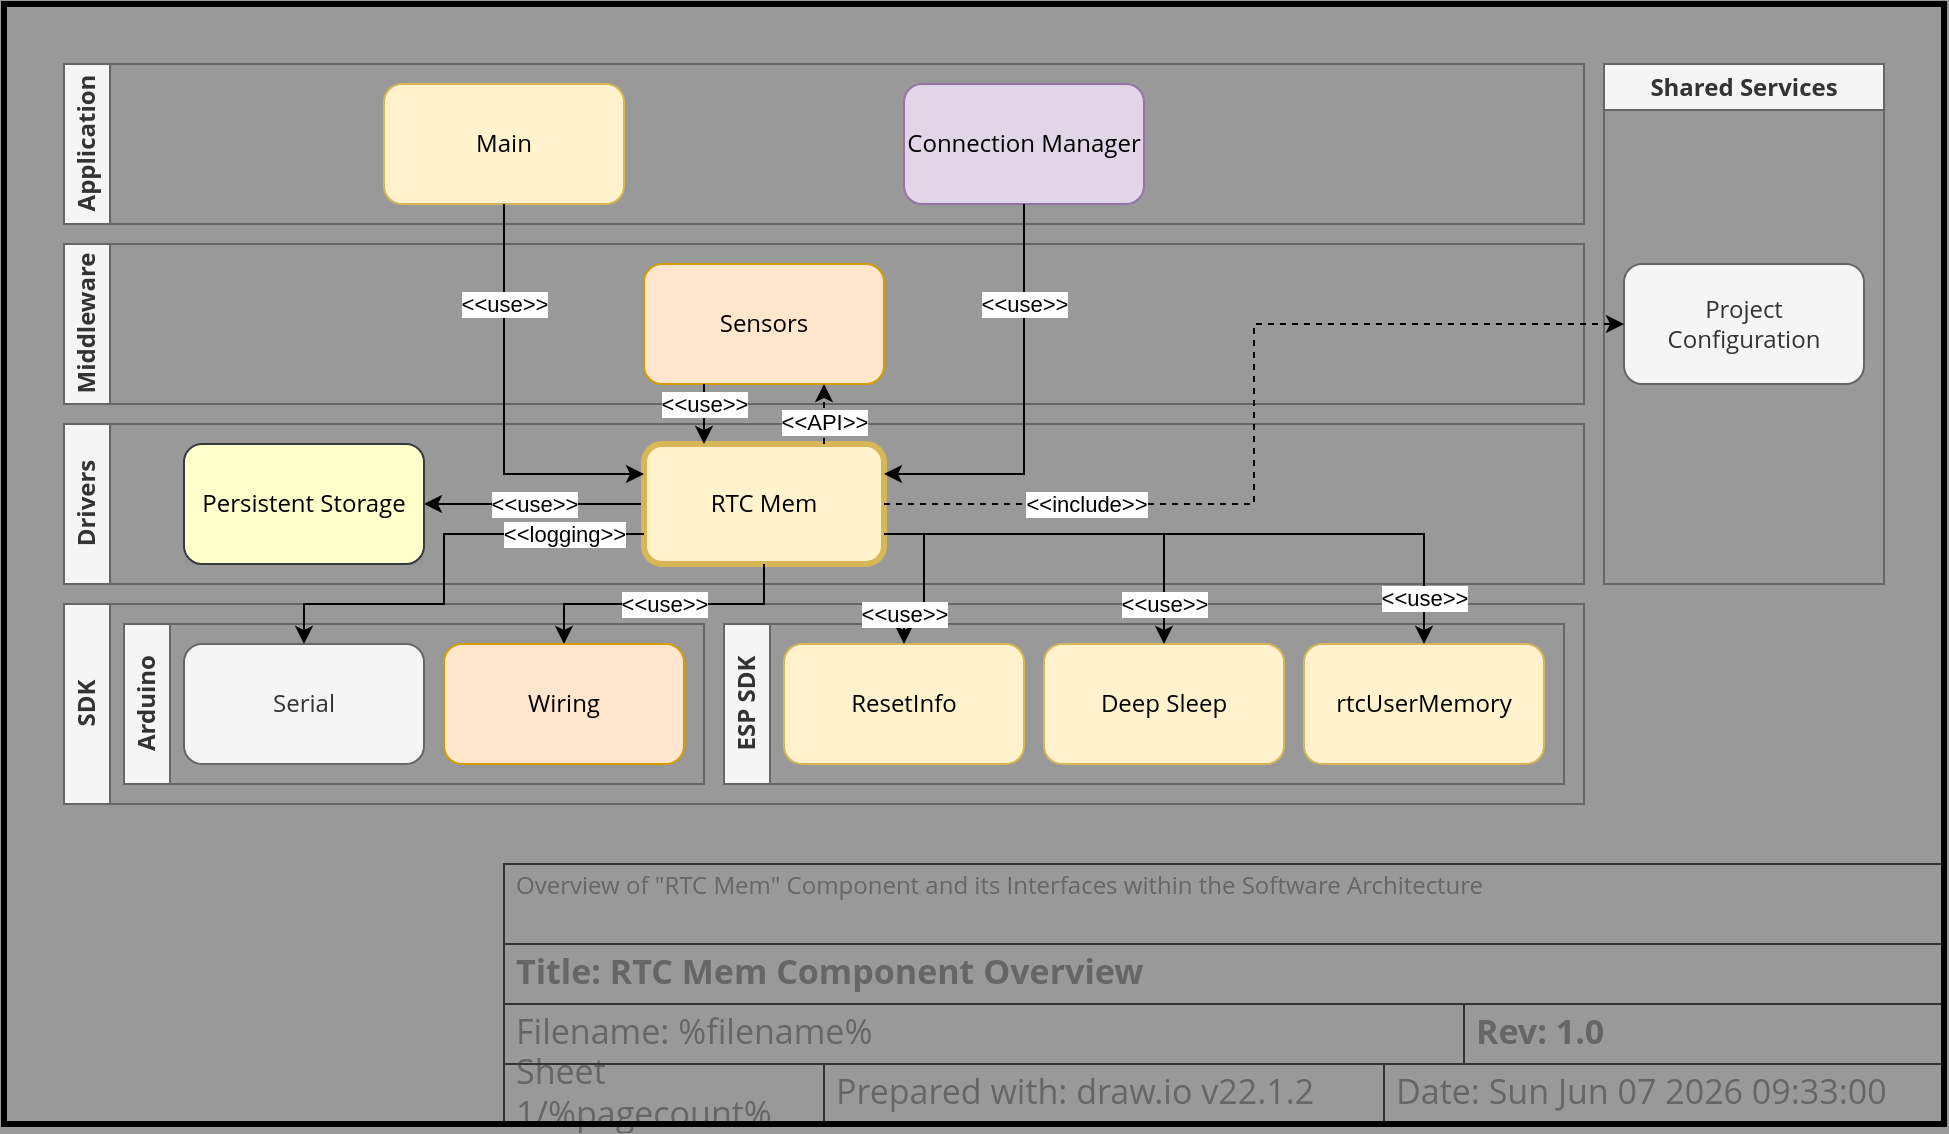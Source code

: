 <mxfile version="22.1.2" type="device">
  <diagram name="RTC Mem Component Overview" id="fo18u6Ch1KVScq3Fo-Wy">
    <mxGraphModel dx="2052" dy="1422" grid="1" gridSize="10" guides="1" tooltips="1" connect="1" arrows="1" fold="1" page="1" pageScale="1" pageWidth="800" pageHeight="350" background="#999999" math="0" shadow="0">
      <root>
        <object label="" description="Overview of &quot;RTC Mem&quot; Component and its Interfaces within the Software Architecture" rev="1.0" id="0">
          <mxCell />
        </object>
        <object label="Title Block" id="1">
          <mxCell style="locked=1;" parent="0" />
        </object>
        <mxCell id="h7L3MlKvrl_dhOmhB3lf-10" value="Prepared with: draw.io v22.1.2" style="strokeWidth=1;shadow=0;dashed=0;align=center;html=1;shape=mxgraph.mockup.text.textBox;fontColor=#666666;align=left;fontSize=17;spacingLeft=4;spacingTop=-3;whiteSpace=wrap;strokeColor=#333333;mainText=;fillColor=none;fontFamily=Open Sans;movable=1;resizable=1;rotatable=1;deletable=1;editable=1;locked=0;connectable=1;" parent="1" vertex="1">
          <mxGeometry x="220" y="300" width="280" height="30" as="geometry" />
        </mxCell>
        <object label="&lt;div align=&quot;left&quot;&gt;Sheet %pagenumber%/%pagecount%&lt;/div&gt;" placeholders="1" id="h7L3MlKvrl_dhOmhB3lf-12">
          <mxCell style="strokeWidth=1;shadow=0;dashed=0;align=left;html=1;shape=mxgraph.mockup.text.textBox;fontColor=#666666;align=left;fontSize=17;spacingLeft=4;spacingTop=-3;whiteSpace=wrap;strokeColor=#333333;mainText=;fillColor=none;fontFamily=Open Sans;movable=1;resizable=1;rotatable=1;deletable=1;editable=1;locked=0;connectable=1;" parent="1" vertex="1">
            <mxGeometry x="60" y="300" width="160" height="30" as="geometry" />
          </mxCell>
        </object>
        <object label="Date: &lt;font style=&quot;font-size: 17px;&quot;&gt;%date{ddd mmm dd yyyy HH:MM:ss}%&lt;/font&gt;" placeholders="1" id="h7L3MlKvrl_dhOmhB3lf-13">
          <mxCell style="strokeWidth=1;shadow=0;dashed=0;align=center;html=1;shape=mxgraph.mockup.text.textBox;fontColor=#666666;align=left;fontSize=17;spacingLeft=4;spacingTop=-3;whiteSpace=wrap;strokeColor=#333333;mainText=;fillColor=none;fontFamily=Open Sans;movable=1;resizable=1;rotatable=1;deletable=1;editable=1;locked=0;connectable=1;" parent="1" vertex="1">
            <mxGeometry x="500" y="300" width="280" height="30" as="geometry" />
          </mxCell>
        </object>
        <object label="&lt;b&gt;Title: %page%&lt;/b&gt;" placeholders="1" id="h7L3MlKvrl_dhOmhB3lf-14">
          <mxCell style="strokeWidth=1;shadow=0;dashed=0;align=center;html=1;shape=mxgraph.mockup.text.textBox;fontColor=#666666;align=left;fontSize=17;spacingLeft=4;spacingTop=-3;whiteSpace=wrap;strokeColor=#333333;mainText=;fillColor=none;fontFamily=Open Sans;movable=1;resizable=1;rotatable=1;deletable=1;editable=1;locked=0;connectable=1;" parent="1" vertex="1">
            <mxGeometry x="60" y="240" width="720" height="30" as="geometry" />
          </mxCell>
        </object>
        <object label="Filename: %filename%" placeholders="1" id="h7L3MlKvrl_dhOmhB3lf-15">
          <mxCell style="strokeWidth=1;shadow=0;dashed=0;align=center;html=1;shape=mxgraph.mockup.text.textBox;fontColor=#666666;align=left;fontSize=17;spacingLeft=4;spacingTop=-3;whiteSpace=wrap;strokeColor=#333333;mainText=;fillColor=none;fontFamily=Open Sans;movable=1;resizable=1;rotatable=1;deletable=1;editable=1;locked=0;connectable=1;" parent="1" vertex="1">
            <mxGeometry x="60" y="270" width="480" height="30" as="geometry" />
          </mxCell>
        </object>
        <object label="&lt;div align=&quot;left&quot;&gt;%description%&lt;/div&gt;" placeholders="1" id="h7L3MlKvrl_dhOmhB3lf-16">
          <mxCell style="strokeWidth=1;shadow=0;dashed=0;html=1;shape=mxgraph.mockup.text.textBox;fontColor=#666666;align=left;verticalAlign=top;fontSize=12;spacingLeft=4;spacingTop=-3;whiteSpace=wrap;strokeColor=#333333;mainText=;fillColor=none;fontFamily=Open Sans;movable=1;resizable=1;rotatable=1;deletable=1;editable=1;locked=0;connectable=1;" parent="1" vertex="1">
            <mxGeometry x="60" y="200" width="720" height="40" as="geometry" />
          </mxCell>
        </object>
        <object label="&lt;b&gt;Rev: %rev%&lt;br&gt;&lt;/b&gt;" placeholders="1" id="EyKvBmyPNv_MzgSUc5b6-1">
          <mxCell style="strokeWidth=1;shadow=0;dashed=0;align=center;html=1;shape=mxgraph.mockup.text.textBox;fontColor=#666666;align=left;fontSize=17;spacingLeft=4;spacingTop=-3;whiteSpace=wrap;strokeColor=#333333;mainText=;fillColor=none;fontFamily=Open Sans;movable=1;resizable=1;rotatable=1;deletable=1;editable=1;locked=0;connectable=1;" parent="1" vertex="1">
            <mxGeometry x="540" y="270" width="240" height="30" as="geometry" />
          </mxCell>
        </object>
        <object label="Drawing Frame" id="2jkEU8j2_UPUL1MGRyPS-1">
          <mxCell style="locked=1;" parent="0" />
        </object>
        <mxCell id="2jkEU8j2_UPUL1MGRyPS-2" value="" style="rounded=0;whiteSpace=wrap;html=1;fillColor=none;strokeWidth=3;movable=1;resizable=1;rotatable=1;deletable=1;editable=1;locked=0;connectable=1;" parent="2jkEU8j2_UPUL1MGRyPS-1" vertex="1">
          <mxGeometry x="-190" y="-230" width="970" height="560" as="geometry" />
        </mxCell>
        <object label="Document" id="NbdiYjX3MhI7OpqD2NvG-1">
          <mxCell parent="0" />
        </object>
        <mxCell id="Sss9bJefdTC3gDfBGX2G-4" value="Shared Services" style="swimlane;whiteSpace=wrap;html=1;fontFamily=Open Sans;fillColor=#f5f5f5;fontColor=#333333;strokeColor=#666666;" parent="NbdiYjX3MhI7OpqD2NvG-1" vertex="1">
          <mxGeometry x="610" y="-200" width="140" height="260" as="geometry">
            <mxRectangle x="610" y="-200" width="140" height="30" as="alternateBounds" />
          </mxGeometry>
        </mxCell>
        <mxCell id="Sss9bJefdTC3gDfBGX2G-6" value="Project Configuration" style="rounded=1;whiteSpace=wrap;html=1;fontFamily=Open Sans;fillColor=#f5f5f5;fontColor=#333333;strokeColor=#666666;" parent="Sss9bJefdTC3gDfBGX2G-4" vertex="1">
          <mxGeometry x="10" y="100" width="120" height="60" as="geometry" />
        </mxCell>
        <mxCell id="Sss9bJefdTC3gDfBGX2G-5" value="SDK" style="swimlane;horizontal=0;whiteSpace=wrap;html=1;fontFamily=Open Sans;fillColor=#f5f5f5;strokeColor=#666666;fontColor=#333333;" parent="NbdiYjX3MhI7OpqD2NvG-1" vertex="1">
          <mxGeometry x="-160" y="70" width="760" height="100" as="geometry">
            <mxRectangle x="-260" width="40" height="140" as="alternateBounds" />
          </mxGeometry>
        </mxCell>
        <mxCell id="Sss9bJefdTC3gDfBGX2G-9" value="ESP SDK" style="swimlane;horizontal=0;whiteSpace=wrap;html=1;fontFamily=Open Sans;fillColor=#f5f5f5;strokeColor=#666666;fontColor=#333333;" parent="Sss9bJefdTC3gDfBGX2G-5" vertex="1">
          <mxGeometry x="330" y="10" width="420" height="80" as="geometry">
            <mxRectangle x="60" y="-60" width="40" height="140" as="alternateBounds" />
          </mxGeometry>
        </mxCell>
        <mxCell id="vNPWPXrqAuj6WITex36y-8" value="ResetInfo" style="rounded=1;whiteSpace=wrap;html=1;fontFamily=Open Sans;fillColor=#fff2cc;strokeColor=#d6b656;" vertex="1" parent="Sss9bJefdTC3gDfBGX2G-9">
          <mxGeometry x="30" y="10" width="120" height="60" as="geometry" />
        </mxCell>
        <mxCell id="vNPWPXrqAuj6WITex36y-9" value="Deep Sleep" style="rounded=1;whiteSpace=wrap;html=1;fontFamily=Open Sans;fillColor=#fff2cc;strokeColor=#d6b656;" vertex="1" parent="Sss9bJefdTC3gDfBGX2G-9">
          <mxGeometry x="160" y="10" width="120" height="60" as="geometry" />
        </mxCell>
        <mxCell id="vNPWPXrqAuj6WITex36y-10" value="rtcUserMemory" style="rounded=1;whiteSpace=wrap;html=1;fontFamily=Open Sans;fillColor=#fff2cc;strokeColor=#d6b656;" vertex="1" parent="Sss9bJefdTC3gDfBGX2G-9">
          <mxGeometry x="290" y="10" width="120" height="60" as="geometry" />
        </mxCell>
        <mxCell id="Sss9bJefdTC3gDfBGX2G-8" value="Arduino" style="swimlane;horizontal=0;whiteSpace=wrap;html=1;fillStyle=auto;fontFamily=Open Sans;fillColor=#f5f5f5;strokeColor=#666666;fontColor=#333333;" parent="Sss9bJefdTC3gDfBGX2G-5" vertex="1">
          <mxGeometry x="30" y="10" width="290" height="80" as="geometry">
            <mxRectangle x="60" y="-60" width="40" height="140" as="alternateBounds" />
          </mxGeometry>
        </mxCell>
        <mxCell id="Sss9bJefdTC3gDfBGX2G-10" value="Serial" style="rounded=1;whiteSpace=wrap;html=1;fontFamily=Open Sans;fillColor=#f5f5f5;fontColor=#333333;strokeColor=#666666;" parent="Sss9bJefdTC3gDfBGX2G-8" vertex="1">
          <mxGeometry x="30" y="10" width="120" height="60" as="geometry" />
        </mxCell>
        <mxCell id="qhk-iLDsK5OJITDGwUKc-1" style="edgeStyle=orthogonalEdgeStyle;rounded=0;orthogonalLoop=1;jettySize=auto;html=1;exitX=0.5;exitY=1;exitDx=0;exitDy=0;" parent="Sss9bJefdTC3gDfBGX2G-8" edge="1">
          <mxGeometry relative="1" as="geometry">
            <mxPoint x="90" y="210" as="sourcePoint" />
            <mxPoint x="90" y="210" as="targetPoint" />
          </mxGeometry>
        </mxCell>
        <mxCell id="vNPWPXrqAuj6WITex36y-1" value="Wiring" style="rounded=1;whiteSpace=wrap;html=1;fontFamily=Open Sans;fillColor=#ffe6cc;strokeColor=#d79b00;" vertex="1" parent="Sss9bJefdTC3gDfBGX2G-8">
          <mxGeometry x="160" y="10" width="120" height="60" as="geometry" />
        </mxCell>
        <mxCell id="lVKpyNV5w2mlOseutN5l-1" value="Drivers" style="swimlane;horizontal=0;whiteSpace=wrap;html=1;fontFamily=Open Sans;fillColor=#f5f5f5;fontColor=#333333;strokeColor=#666666;" parent="NbdiYjX3MhI7OpqD2NvG-1" vertex="1">
          <mxGeometry x="-160" y="-20" width="760" height="80" as="geometry" />
        </mxCell>
        <mxCell id="vNPWPXrqAuj6WITex36y-5" value="&amp;lt;&amp;lt;use&amp;gt;&amp;gt;" style="edgeStyle=orthogonalEdgeStyle;rounded=0;orthogonalLoop=1;jettySize=auto;html=1;" edge="1" parent="lVKpyNV5w2mlOseutN5l-1" source="lVKpyNV5w2mlOseutN5l-4" target="vNPWPXrqAuj6WITex36y-4">
          <mxGeometry relative="1" as="geometry">
            <mxPoint as="offset" />
          </mxGeometry>
        </mxCell>
        <mxCell id="lVKpyNV5w2mlOseutN5l-4" value="RTC Mem" style="rounded=1;whiteSpace=wrap;html=1;fontFamily=Open Sans;fillColor=#fff2cc;strokeColor=#d6b656;strokeWidth=3;" parent="lVKpyNV5w2mlOseutN5l-1" vertex="1">
          <mxGeometry x="290" y="10" width="120" height="60" as="geometry" />
        </mxCell>
        <mxCell id="vNPWPXrqAuj6WITex36y-4" value="Persistent Storage" style="rounded=1;whiteSpace=wrap;html=1;fontFamily=Open Sans;fillColor=#FFFFCC;strokeColor=#36393d;" vertex="1" parent="lVKpyNV5w2mlOseutN5l-1">
          <mxGeometry x="60" y="10" width="120" height="60" as="geometry" />
        </mxCell>
        <mxCell id="lVKpyNV5w2mlOseutN5l-8" value="Middleware" style="swimlane;horizontal=0;whiteSpace=wrap;html=1;fontFamily=Open Sans;fillColor=#f5f5f5;fontColor=#333333;strokeColor=#666666;" parent="NbdiYjX3MhI7OpqD2NvG-1" vertex="1">
          <mxGeometry x="-160" y="-110" width="760" height="80" as="geometry">
            <mxRectangle x="-140" y="-110" width="40" height="100" as="alternateBounds" />
          </mxGeometry>
        </mxCell>
        <mxCell id="lVKpyNV5w2mlOseutN5l-11" value="Sensors" style="rounded=1;whiteSpace=wrap;html=1;fontFamily=Open Sans;fillColor=#ffe6cc;strokeColor=#d79b00;" parent="lVKpyNV5w2mlOseutN5l-8" vertex="1">
          <mxGeometry x="290" y="10" width="120" height="60" as="geometry" />
        </mxCell>
        <mxCell id="qhk-iLDsK5OJITDGwUKc-2" value="&amp;lt;&amp;lt;include&amp;gt;&amp;gt;" style="edgeStyle=orthogonalEdgeStyle;rounded=0;orthogonalLoop=1;jettySize=auto;html=1;dashed=1;entryX=0;entryY=0.5;entryDx=0;entryDy=0;" parent="NbdiYjX3MhI7OpqD2NvG-1" source="lVKpyNV5w2mlOseutN5l-4" target="Sss9bJefdTC3gDfBGX2G-6" edge="1">
          <mxGeometry x="-0.564" relative="1" as="geometry">
            <mxPoint as="offset" />
          </mxGeometry>
        </mxCell>
        <mxCell id="qhk-iLDsK5OJITDGwUKc-3" value="&amp;lt;&amp;lt;API&amp;gt;&amp;gt;" style="edgeStyle=orthogonalEdgeStyle;rounded=0;orthogonalLoop=1;jettySize=auto;html=1;dashed=1;entryX=0.75;entryY=1;entryDx=0;entryDy=0;exitX=0.75;exitY=0;exitDx=0;exitDy=0;" parent="NbdiYjX3MhI7OpqD2NvG-1" source="lVKpyNV5w2mlOseutN5l-4" target="lVKpyNV5w2mlOseutN5l-11" edge="1">
          <mxGeometry x="-0.217" relative="1" as="geometry">
            <mxPoint x="110" y="-55" as="targetPoint" />
            <mxPoint as="offset" />
          </mxGeometry>
        </mxCell>
        <mxCell id="qhk-iLDsK5OJITDGwUKc-8" value="&amp;lt;&amp;lt;use&amp;gt;&amp;gt;" style="edgeStyle=orthogonalEdgeStyle;rounded=0;orthogonalLoop=1;jettySize=auto;html=1;entryX=0.25;entryY=0;entryDx=0;entryDy=0;exitX=0.25;exitY=1;exitDx=0;exitDy=0;" parent="NbdiYjX3MhI7OpqD2NvG-1" source="lVKpyNV5w2mlOseutN5l-11" target="lVKpyNV5w2mlOseutN5l-4" edge="1">
          <mxGeometry x="-0.333" relative="1" as="geometry">
            <mxPoint as="offset" />
          </mxGeometry>
        </mxCell>
        <mxCell id="qhk-iLDsK5OJITDGwUKc-12" value="&amp;lt;&amp;lt;logging&amp;gt;&amp;gt;" style="edgeStyle=orthogonalEdgeStyle;rounded=0;orthogonalLoop=1;jettySize=auto;html=1;exitX=0;exitY=0.75;exitDx=0;exitDy=0;entryX=0.5;entryY=0;entryDx=0;entryDy=0;" parent="NbdiYjX3MhI7OpqD2NvG-1" source="lVKpyNV5w2mlOseutN5l-4" target="Sss9bJefdTC3gDfBGX2G-10" edge="1">
          <mxGeometry x="-0.644" relative="1" as="geometry">
            <mxPoint as="offset" />
            <Array as="points">
              <mxPoint x="30" y="35" />
              <mxPoint x="30" y="70" />
              <mxPoint x="-40" y="70" />
            </Array>
          </mxGeometry>
        </mxCell>
        <mxCell id="vNPWPXrqAuj6WITex36y-7" value="&amp;lt;&amp;lt;use&amp;gt;&amp;gt;" style="edgeStyle=orthogonalEdgeStyle;rounded=0;orthogonalLoop=1;jettySize=auto;html=1;" edge="1" parent="NbdiYjX3MhI7OpqD2NvG-1" source="lVKpyNV5w2mlOseutN5l-4" target="vNPWPXrqAuj6WITex36y-1">
          <mxGeometry relative="1" as="geometry" />
        </mxCell>
        <mxCell id="vNPWPXrqAuj6WITex36y-12" value="&amp;lt;&amp;lt;use&amp;gt;&amp;gt;" style="edgeStyle=orthogonalEdgeStyle;rounded=0;orthogonalLoop=1;jettySize=auto;html=1;exitX=1;exitY=0.75;exitDx=0;exitDy=0;" edge="1" parent="NbdiYjX3MhI7OpqD2NvG-1" source="lVKpyNV5w2mlOseutN5l-4" target="vNPWPXrqAuj6WITex36y-10">
          <mxGeometry x="0.859" relative="1" as="geometry">
            <mxPoint as="offset" />
          </mxGeometry>
        </mxCell>
        <mxCell id="vNPWPXrqAuj6WITex36y-13" value="&amp;lt;&amp;lt;use&amp;gt;&amp;gt;" style="edgeStyle=orthogonalEdgeStyle;rounded=0;orthogonalLoop=1;jettySize=auto;html=1;exitX=1;exitY=0.75;exitDx=0;exitDy=0;" edge="1" parent="NbdiYjX3MhI7OpqD2NvG-1" source="lVKpyNV5w2mlOseutN5l-4" target="vNPWPXrqAuj6WITex36y-9">
          <mxGeometry x="0.797" relative="1" as="geometry">
            <mxPoint as="offset" />
          </mxGeometry>
        </mxCell>
        <mxCell id="vNPWPXrqAuj6WITex36y-14" value="&amp;lt;&amp;lt;use&amp;gt;&amp;gt;" style="edgeStyle=orthogonalEdgeStyle;rounded=0;orthogonalLoop=1;jettySize=auto;html=1;exitX=1;exitY=0.75;exitDx=0;exitDy=0;" edge="1" parent="NbdiYjX3MhI7OpqD2NvG-1" source="lVKpyNV5w2mlOseutN5l-4" target="vNPWPXrqAuj6WITex36y-8">
          <mxGeometry x="0.636" relative="1" as="geometry">
            <mxPoint as="offset" />
          </mxGeometry>
        </mxCell>
        <mxCell id="vNPWPXrqAuj6WITex36y-15" value="Application" style="swimlane;horizontal=0;whiteSpace=wrap;html=1;fontFamily=Open Sans;fillColor=#f5f5f5;fontColor=#333333;strokeColor=#666666;" vertex="1" parent="NbdiYjX3MhI7OpqD2NvG-1">
          <mxGeometry x="-160" y="-200" width="760" height="80" as="geometry">
            <mxRectangle x="-140" y="-110" width="40" height="100" as="alternateBounds" />
          </mxGeometry>
        </mxCell>
        <mxCell id="vNPWPXrqAuj6WITex36y-16" value="Main" style="rounded=1;whiteSpace=wrap;html=1;fontFamily=Open Sans;fillColor=#fff2cc;strokeColor=#d6b656;" vertex="1" parent="vNPWPXrqAuj6WITex36y-15">
          <mxGeometry x="160" y="10" width="120" height="60" as="geometry" />
        </mxCell>
        <mxCell id="vNPWPXrqAuj6WITex36y-17" value="Connection Manager" style="rounded=1;whiteSpace=wrap;html=1;fontFamily=Open Sans;fillColor=#e1d5e7;strokeColor=#9673a6;" vertex="1" parent="vNPWPXrqAuj6WITex36y-15">
          <mxGeometry x="420" y="10" width="120" height="60" as="geometry" />
        </mxCell>
        <mxCell id="vNPWPXrqAuj6WITex36y-18" value="&amp;lt;&amp;lt;use&amp;gt;&amp;gt;" style="edgeStyle=orthogonalEdgeStyle;rounded=0;orthogonalLoop=1;jettySize=auto;html=1;entryX=1;entryY=0.25;entryDx=0;entryDy=0;exitX=0.5;exitY=1;exitDx=0;exitDy=0;" edge="1" parent="NbdiYjX3MhI7OpqD2NvG-1" source="vNPWPXrqAuj6WITex36y-17" target="lVKpyNV5w2mlOseutN5l-4">
          <mxGeometry x="-0.512" relative="1" as="geometry">
            <mxPoint as="offset" />
          </mxGeometry>
        </mxCell>
        <mxCell id="vNPWPXrqAuj6WITex36y-19" value="&amp;lt;&amp;lt;use&amp;gt;&amp;gt;" style="edgeStyle=orthogonalEdgeStyle;rounded=0;orthogonalLoop=1;jettySize=auto;html=1;entryX=0;entryY=0.25;entryDx=0;entryDy=0;exitX=0.5;exitY=1;exitDx=0;exitDy=0;" edge="1" parent="NbdiYjX3MhI7OpqD2NvG-1" source="vNPWPXrqAuj6WITex36y-16" target="lVKpyNV5w2mlOseutN5l-4">
          <mxGeometry x="-0.512" relative="1" as="geometry">
            <mxPoint as="offset" />
          </mxGeometry>
        </mxCell>
      </root>
    </mxGraphModel>
  </diagram>
</mxfile>
